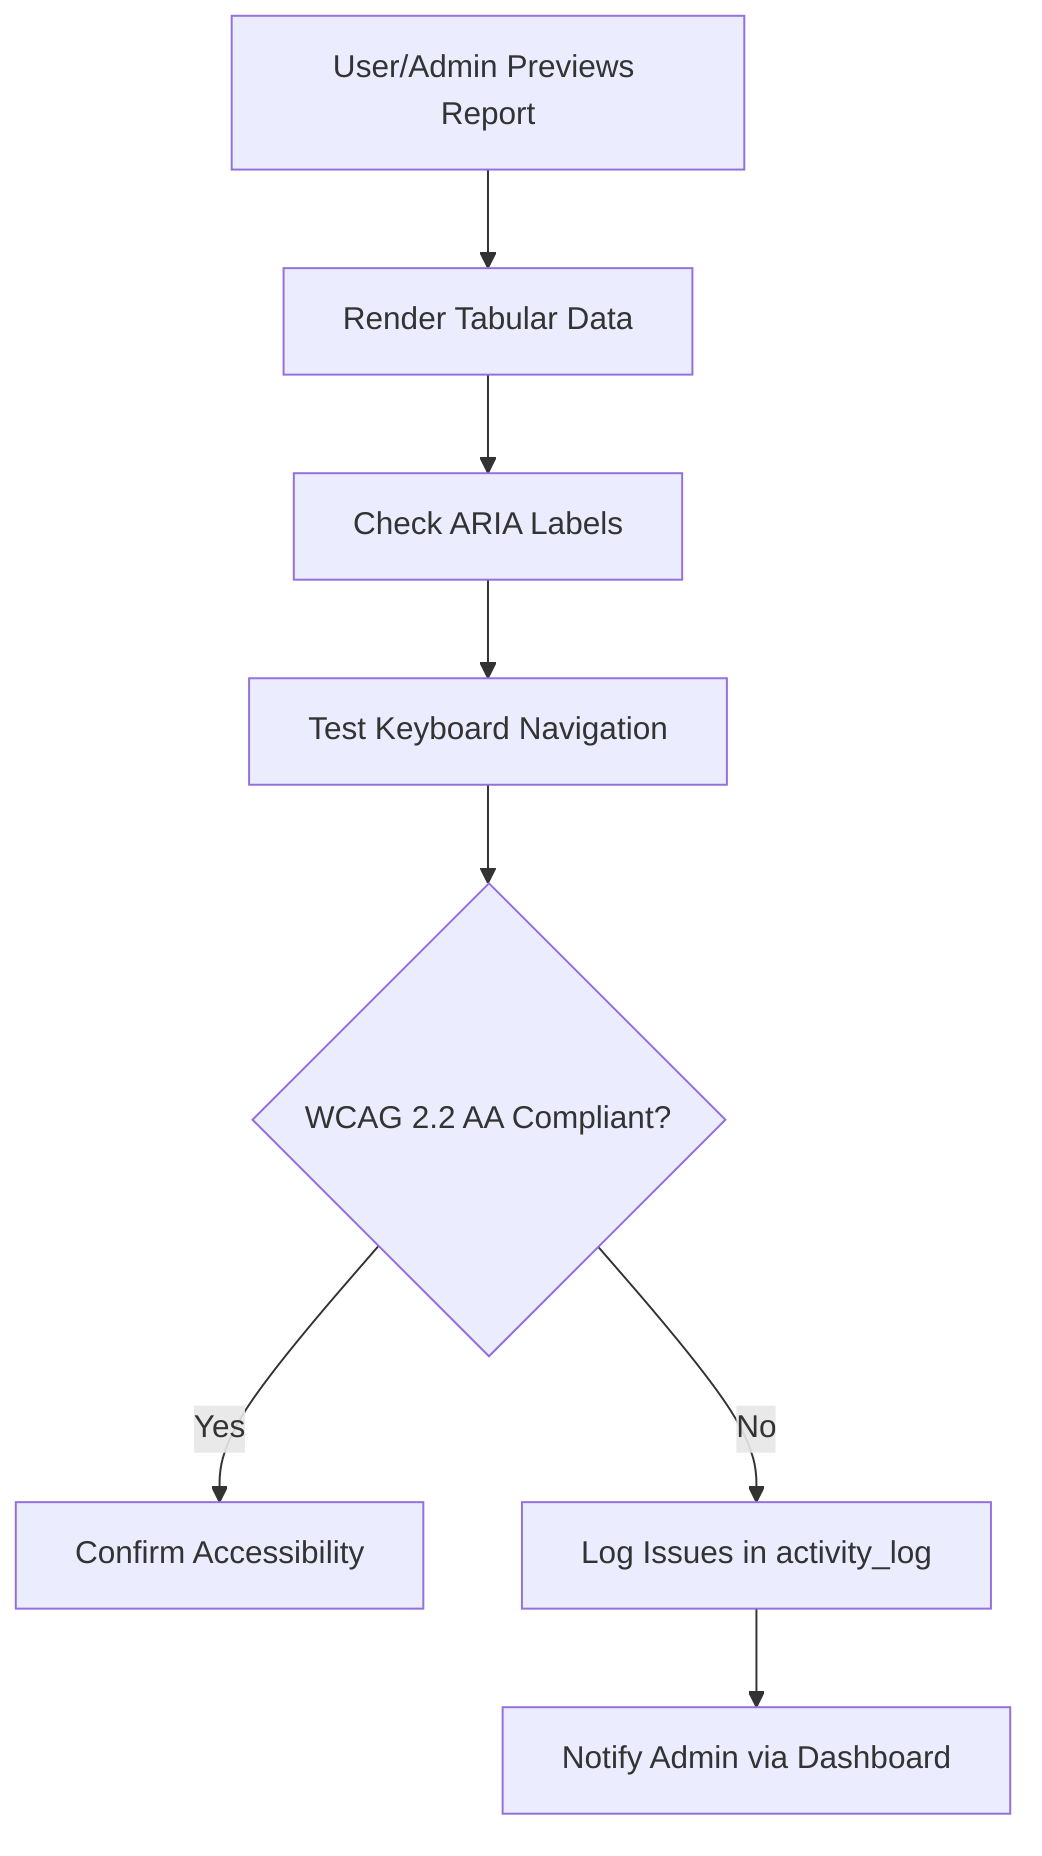 flowchart TD
    A[User/Admin Previews Report] --> B[Render Tabular Data]
    B --> C[Check ARIA Labels]
    C --> D[Test Keyboard Navigation]
    D --> E{WCAG 2.2 AA Compliant?}
    E -->|Yes| F[Confirm Accessibility]
    E -->|No| G[Log Issues in activity_log]
    G --> H[Notify Admin via Dashboard]